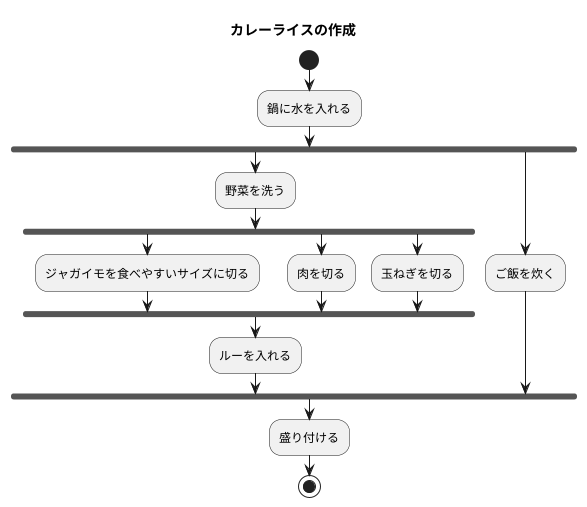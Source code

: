 @startuml カレーライス
title カレーライスの作成
start
:鍋に水を入れる;
fork
:野菜を洗う;
fork
:ジャガイモを食べやすいサイズに切る;
fork again
:肉を切る;

fork again
:玉ねぎを切る;
end fork
:ルーを入れる;
fork again
:ご飯を炊く;
end fork
:盛り付ける;
stop
@enduml